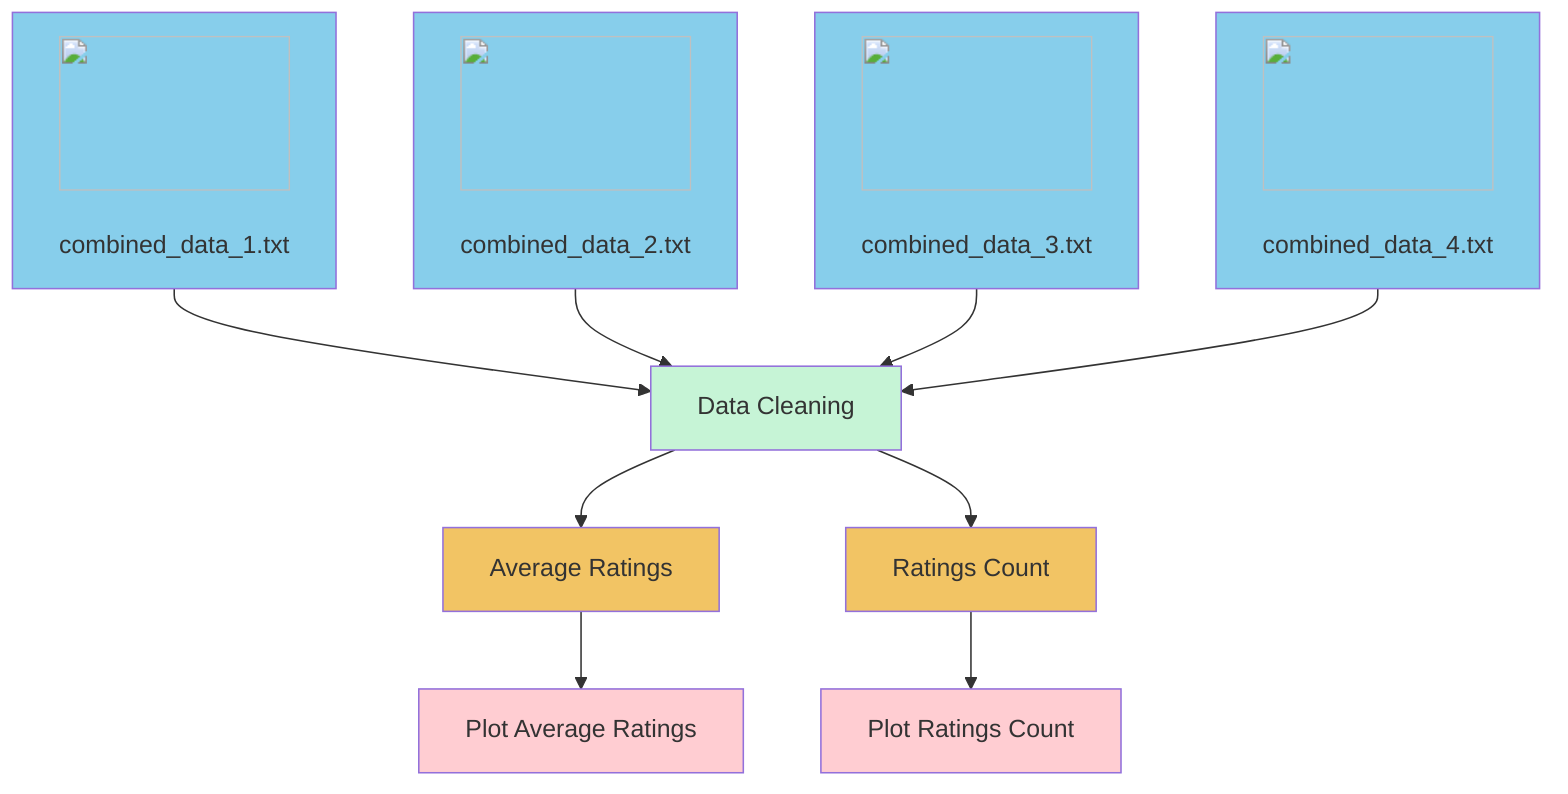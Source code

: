 flowchart TD
    DS1["<img src='dummy_plots/barplot_template.svg' width=100 height=100/> <br/> combined_data_1.txt"]:::dataSource
    DS2["<img src='dummy_plots/boxplot_template.svg' width=100 height=100/> <br/> combined_data_2.txt"]:::dataSource
    DS3["<img src='dummy_plots/scatter_plot_template.svg' width=100 height=100/> <br/> combined_data_3.txt"]:::dataSource
    DS4["<img src='dummy_plots/hist_template.svg' width=100 height=100/> <br/> combined_data_4.txt"]:::dataSource 

    DS1 --> A["Data Cleaning"]:::process
    DS2 --> A
    DS3 --> A
    DS4 --> A

    A --> B["Average Ratings"]:::output
    A --> C["Ratings Count"]:::output

    B --> D["Plot Average Ratings"]:::plot
    C --> E["Plot Ratings Count"]:::plot

    classDef dataSource fill:#87CEEB;
    classDef process fill:#C6F4D6;
    classDef output fill:#F2C464;
    classDef plot fill:#FFCDD2;